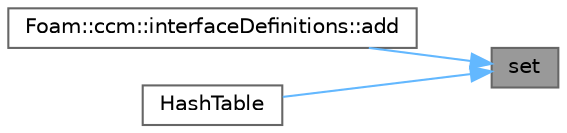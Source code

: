 digraph "set"
{
 // LATEX_PDF_SIZE
  bgcolor="transparent";
  edge [fontname=Helvetica,fontsize=10,labelfontname=Helvetica,labelfontsize=10];
  node [fontname=Helvetica,fontsize=10,shape=box,height=0.2,width=0.4];
  rankdir="RL";
  Node1 [id="Node000001",label="set",height=0.2,width=0.4,color="gray40", fillcolor="grey60", style="filled", fontcolor="black",tooltip=" "];
  Node1 -> Node2 [id="edge1_Node000001_Node000002",dir="back",color="steelblue1",style="solid",tooltip=" "];
  Node2 [id="Node000002",label="Foam::ccm::interfaceDefinitions::add",height=0.2,width=0.4,color="grey40", fillcolor="white", style="filled",URL="$classFoam_1_1ccm_1_1interfaceDefinitions.html#a61574faba32a7ec326bc6c27a7a76837",tooltip=" "];
  Node1 -> Node3 [id="edge2_Node000001_Node000003",dir="back",color="steelblue1",style="solid",tooltip=" "];
  Node3 [id="Node000003",label="HashTable",height=0.2,width=0.4,color="grey40", fillcolor="white", style="filled",URL="$classFoam_1_1HashTable.html#a06164a546e39735a8b9de0fa17d31e30",tooltip=" "];
}
